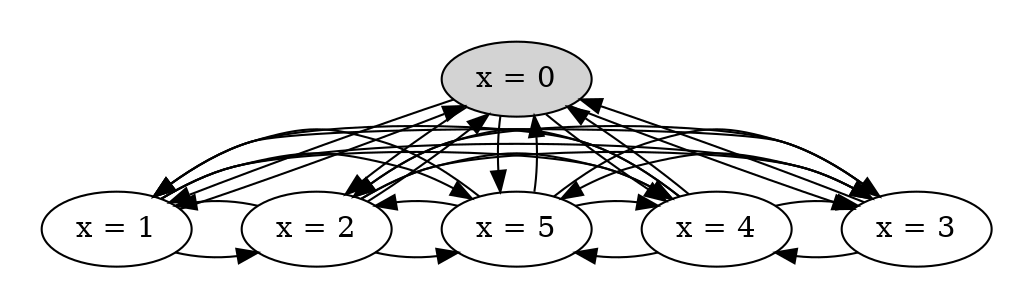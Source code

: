 strict digraph DiskGraph {
nodesep=0.35;
subgraph cluster_graph {
color="white";
8132692779957249086 [label="x = 0",style = filled]
8132692779957249086 -> -6230161439325923452 [label="",color="black",fontcolor="black"];
-6230161439325923452 [label="x = 1"];
8132692779957249086 -> -5039642576729477619 [label="",color="black",fontcolor="black"];
-5039642576729477619 [label="x = 2"];
8132692779957249086 -> 7158667421841284535 [label="",color="black",fontcolor="black"];
7158667421841284535 [label="x = 3"];
8132692779957249086 -> -7132380105738314465 [label="",color="black",fontcolor="black"];
-7132380105738314465 [label="x = 4"];
8132692779957249086 -> 4923445692854152869 [label="",color="black",fontcolor="black"];
4923445692854152869 [label="x = 5"];
-6230161439325923452 -> 8132692779957249086 [label="",color="black",fontcolor="black"];
-6230161439325923452 -> -5039642576729477619 [label="",color="black",fontcolor="black"];
-6230161439325923452 -> 7158667421841284535 [label="",color="black",fontcolor="black"];
-6230161439325923452 -> -7132380105738314465 [label="",color="black",fontcolor="black"];
-6230161439325923452 -> 4923445692854152869 [label="",color="black",fontcolor="black"];
-5039642576729477619 -> 8132692779957249086 [label="",color="black",fontcolor="black"];
-5039642576729477619 -> -6230161439325923452 [label="",color="black",fontcolor="black"];
-5039642576729477619 -> 7158667421841284535 [label="",color="black",fontcolor="black"];
-5039642576729477619 -> -7132380105738314465 [label="",color="black",fontcolor="black"];
-5039642576729477619 -> 4923445692854152869 [label="",color="black",fontcolor="black"];
7158667421841284535 -> 8132692779957249086 [label="",color="black",fontcolor="black"];
7158667421841284535 -> -6230161439325923452 [label="",color="black",fontcolor="black"];
7158667421841284535 -> -5039642576729477619 [label="",color="black",fontcolor="black"];
7158667421841284535 -> -7132380105738314465 [label="",color="black",fontcolor="black"];
7158667421841284535 -> 4923445692854152869 [label="",color="black",fontcolor="black"];
-7132380105738314465 -> 8132692779957249086 [label="",color="black",fontcolor="black"];
-7132380105738314465 -> -6230161439325923452 [label="",color="black",fontcolor="black"];
-7132380105738314465 -> -5039642576729477619 [label="",color="black",fontcolor="black"];
-7132380105738314465 -> 7158667421841284535 [label="",color="black",fontcolor="black"];
-7132380105738314465 -> 4923445692854152869 [label="",color="black",fontcolor="black"];
4923445692854152869 -> 8132692779957249086 [label="",color="black",fontcolor="black"];
4923445692854152869 -> -6230161439325923452 [label="",color="black",fontcolor="black"];
4923445692854152869 -> -5039642576729477619 [label="",color="black",fontcolor="black"];
4923445692854152869 -> 7158667421841284535 [label="",color="black",fontcolor="black"];
4923445692854152869 -> -7132380105738314465 [label="",color="black",fontcolor="black"];
{rank = same; 8132692779957249086;}
{rank = same; -6230161439325923452;-7132380105738314465;7158667421841284535;4923445692854152869;-5039642576729477619;}
}
}
